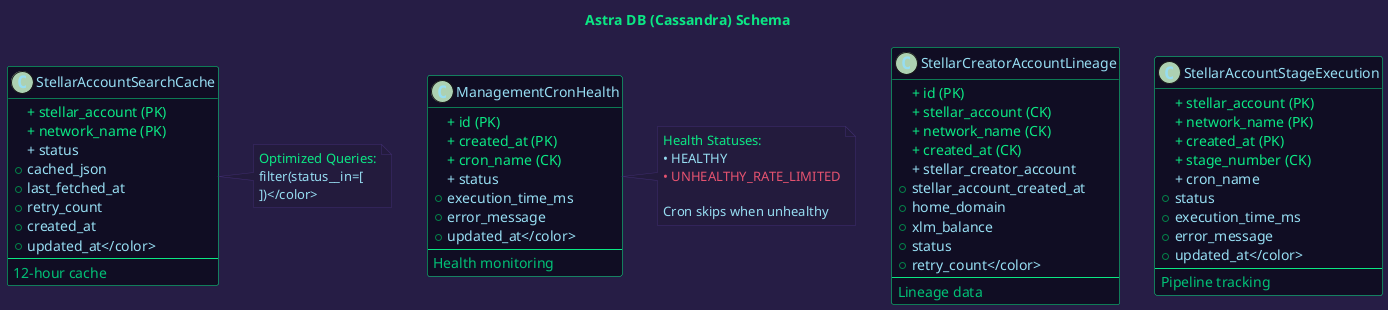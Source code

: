@startuml Database Schema

skinparam backgroundColor #261D45
skinparam defaultFontColor #96DDF2

skinparam class {
  BackgroundColor #100D23
  BorderColor #0BE784
  FontColor #96DDF2
  ArrowColor #01C176
}

skinparam note {
  BackgroundColor #231B3D
  BorderColor #3f2c70
  FontColor #96DDF2
}

title <color:#0BE784>Astra DB (Cassandra) Schema</color>

class StellarAccountSearchCache {
  <color:#0BE784>+ stellar_account (PK)</color>
  <color:#0BE784>+ network_name (PK)</color>
  <color:#96DDF2>+ status
  + cached_json
  + last_fetched_at
  + retry_count
  + created_at
  + updated_at</color>
  --
  <color:#01C176>12-hour cache</color>
}

class StellarCreatorAccountLineage {
  <color:#0BE784>+ id (PK)</color>
  <color:#0BE784>+ stellar_account (CK)</color>
  <color:#0BE784>+ network_name (CK)</color>
  <color:#0BE784>+ created_at (CK)</color>
  <color:#96DDF2>+ stellar_creator_account
  + stellar_account_created_at
  + home_domain
  + xlm_balance
  + status
  + retry_count</color>
  --
  <color:#01C176>Lineage data</color>
}

class StellarAccountStageExecution {
  <color:#0BE784>+ stellar_account (PK)</color>
  <color:#0BE784>+ network_name (PK)</color>
  <color:#0BE784>+ created_at (PK)</color>
  <color:#0BE784>+ stage_number (CK)</color>
  <color:#96DDF2>+ cron_name
  + status
  + execution_time_ms
  + error_message
  + updated_at</color>
  --
  <color:#01C176>Pipeline tracking</color>
}

class ManagementCronHealth {
  <color:#0BE784>+ id (PK)</color>
  <color:#0BE784>+ created_at (PK)</color>
  <color:#0BE784>+ cron_name (CK)</color>
  <color:#96DDF2>+ status
  + execution_time_ms
  + error_message
  + updated_at</color>
  --
  <color:#01C176>Health monitoring</color>
}

note right of StellarAccountSearchCache #231B3D
  <color:#0BE784>Optimized Queries:</color>
  <color:#96DDF2>filter(status__in=[
    'PENDING',
    'IN_PROGRESS',
    'RE_INQUIRY'
  ])</color>
end note

note right of ManagementCronHealth #231B3D
  <color:#0BE784>Health Statuses:</color>
  <color:#96DDF2>• HEALTHY</color>
  <color:#E5526F>• UNHEALTHY_RATE_LIMITED</color>
  
  <color:#96DDF2>Cron skips when unhealthy</color>
end note

@enduml
